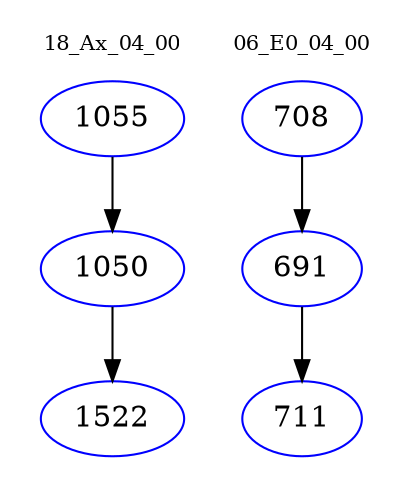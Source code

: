 digraph{
subgraph cluster_0 {
color = white
label = "18_Ax_04_00";
fontsize=10;
T0_1055 [label="1055", color="blue"]
T0_1055 -> T0_1050 [color="black"]
T0_1050 [label="1050", color="blue"]
T0_1050 -> T0_1522 [color="black"]
T0_1522 [label="1522", color="blue"]
}
subgraph cluster_1 {
color = white
label = "06_E0_04_00";
fontsize=10;
T1_708 [label="708", color="blue"]
T1_708 -> T1_691 [color="black"]
T1_691 [label="691", color="blue"]
T1_691 -> T1_711 [color="black"]
T1_711 [label="711", color="blue"]
}
}
